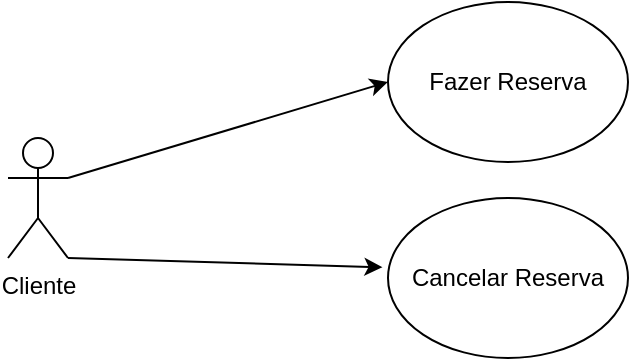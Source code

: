 <mxfile version="26.1.0" pages="2">
  <diagram name="01-13/03" id="B8srg19JYptdY4p_CNiw">
    <mxGraphModel dx="626" dy="334" grid="1" gridSize="10" guides="1" tooltips="1" connect="1" arrows="1" fold="1" page="1" pageScale="1" pageWidth="827" pageHeight="1169" math="0" shadow="0">
      <root>
        <mxCell id="0" />
        <mxCell id="1" parent="0" />
        <mxCell id="41zvRrQDUQ6pDLKBzgBa-1" value="Cliente" style="shape=umlActor;verticalLabelPosition=bottom;verticalAlign=top;html=1;outlineConnect=0;" vertex="1" parent="1">
          <mxGeometry x="290" y="110" width="30" height="60" as="geometry" />
        </mxCell>
        <mxCell id="41zvRrQDUQ6pDLKBzgBa-4" value="Fazer Reserva" style="ellipse;whiteSpace=wrap;html=1;" vertex="1" parent="1">
          <mxGeometry x="480" y="42" width="120" height="80" as="geometry" />
        </mxCell>
        <mxCell id="41zvRrQDUQ6pDLKBzgBa-5" value="Cancelar Reserva" style="ellipse;whiteSpace=wrap;html=1;" vertex="1" parent="1">
          <mxGeometry x="480" y="140" width="120" height="80" as="geometry" />
        </mxCell>
        <mxCell id="41zvRrQDUQ6pDLKBzgBa-13" value="" style="endArrow=classic;html=1;rounded=0;entryX=0;entryY=0.5;entryDx=0;entryDy=0;" edge="1" parent="1" target="41zvRrQDUQ6pDLKBzgBa-4">
          <mxGeometry width="50" height="50" relative="1" as="geometry">
            <mxPoint x="320" y="130" as="sourcePoint" />
            <mxPoint x="370" y="80" as="targetPoint" />
          </mxGeometry>
        </mxCell>
        <mxCell id="41zvRrQDUQ6pDLKBzgBa-14" value="" style="endArrow=classic;html=1;rounded=0;exitX=1;exitY=1;exitDx=0;exitDy=0;exitPerimeter=0;entryX=-0.023;entryY=0.433;entryDx=0;entryDy=0;entryPerimeter=0;" edge="1" parent="1" source="41zvRrQDUQ6pDLKBzgBa-1" target="41zvRrQDUQ6pDLKBzgBa-5">
          <mxGeometry width="50" height="50" relative="1" as="geometry">
            <mxPoint x="390" y="230" as="sourcePoint" />
            <mxPoint x="440" y="180" as="targetPoint" />
          </mxGeometry>
        </mxCell>
      </root>
    </mxGraphModel>
  </diagram>
  <diagram id="TFfIsr79o9oLZ2XSS-lP" name="02 13/03">
    <mxGraphModel dx="1822" dy="973" grid="1" gridSize="10" guides="1" tooltips="1" connect="1" arrows="1" fold="1" page="1" pageScale="1" pageWidth="827" pageHeight="1169" math="0" shadow="0">
      <root>
        <mxCell id="0" />
        <mxCell id="1" parent="0" />
        <mxCell id="bJGOyP8IVKNDG_8BBocj-4" value="" style="rounded=0;whiteSpace=wrap;html=1;rotation=90;direction=south;" vertex="1" parent="1">
          <mxGeometry x="69" y="200" width="689.37" height="420.01" as="geometry" />
        </mxCell>
        <mxCell id="bJGOyP8IVKNDG_8BBocj-5" value="Sistema de Caix&lt;span style=&quot;background-color: transparent;&quot;&gt;a Eletrônico&lt;/span&gt;" style="text;strokeColor=none;fillColor=none;html=1;fontSize=24;fontStyle=1;verticalAlign=middle;align=center;" vertex="1" parent="1">
          <mxGeometry x="380" y="90" width="100" height="40" as="geometry" />
        </mxCell>
      </root>
    </mxGraphModel>
  </diagram>
</mxfile>
